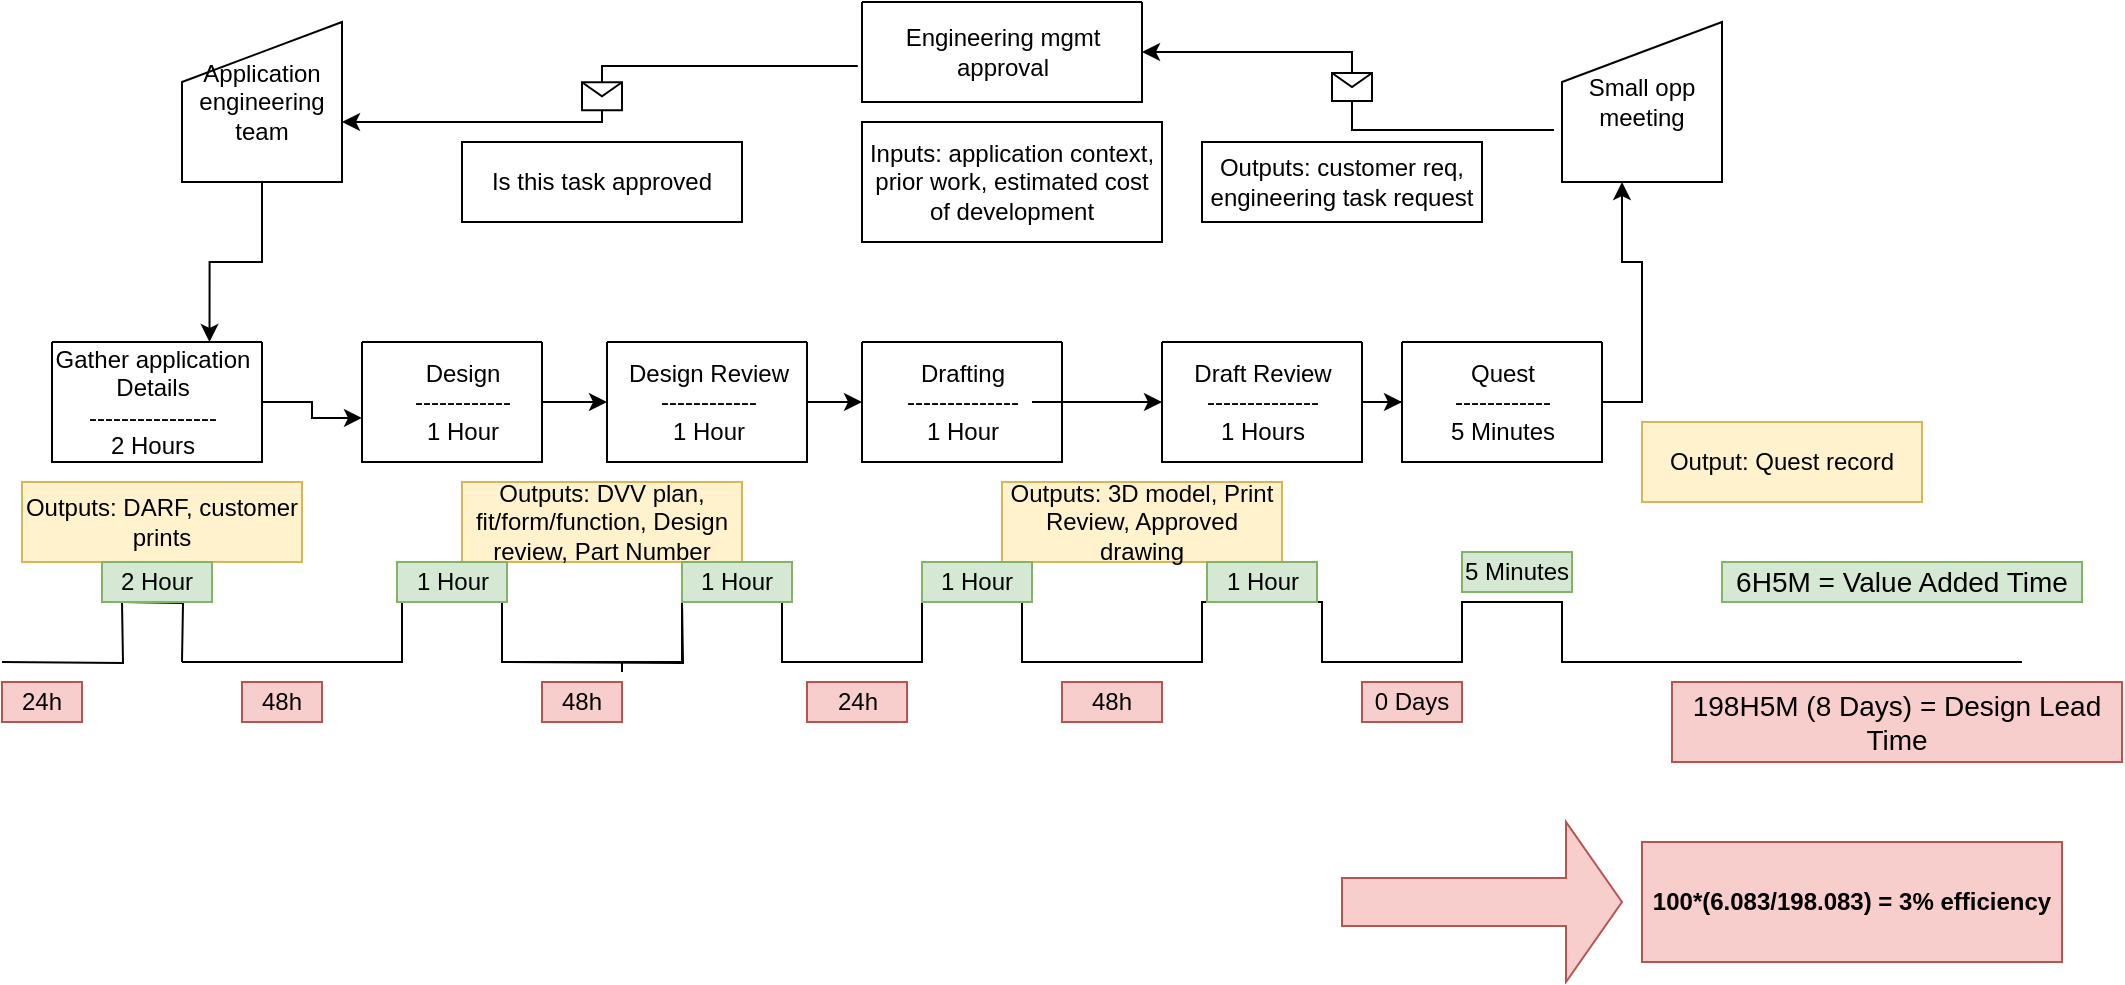 <mxfile version="14.6.10" type="github">
  <diagram name="Page-1" id="74e2e168-ea6b-b213-b513-2b3c1d86103e">
    <mxGraphModel dx="1422" dy="794" grid="1" gridSize="10" guides="1" tooltips="1" connect="1" arrows="1" fold="1" page="1" pageScale="1" pageWidth="1100" pageHeight="850" background="#ffffff" math="0" shadow="0">
      <root>
        <mxCell id="0" />
        <mxCell id="1" parent="0" />
        <mxCell id="sC4Jd4DD6s7zSVHqPO5d-1" value="Small opp meeting" style="shape=manualInput;whiteSpace=wrap;html=1;" vertex="1" parent="1">
          <mxGeometry x="810" y="120" width="80" height="80" as="geometry" />
        </mxCell>
        <mxCell id="sC4Jd4DD6s7zSVHqPO5d-63" style="edgeStyle=orthogonalEdgeStyle;rounded=0;orthogonalLoop=1;jettySize=auto;html=1;entryX=0.75;entryY=0;entryDx=0;entryDy=0;" edge="1" parent="1" source="sC4Jd4DD6s7zSVHqPO5d-2" target="sC4Jd4DD6s7zSVHqPO5d-10">
          <mxGeometry relative="1" as="geometry" />
        </mxCell>
        <mxCell id="sC4Jd4DD6s7zSVHqPO5d-2" value="Application engineering team" style="shape=manualInput;whiteSpace=wrap;html=1;" vertex="1" parent="1">
          <mxGeometry x="120" y="120" width="80" height="80" as="geometry" />
        </mxCell>
        <mxCell id="sC4Jd4DD6s7zSVHqPO5d-3" value="" style="swimlane;startSize=0;" vertex="1" parent="1">
          <mxGeometry x="460" y="110" width="140" height="50" as="geometry" />
        </mxCell>
        <mxCell id="sC4Jd4DD6s7zSVHqPO5d-4" value="Engineering mgmt&lt;br&gt;approval" style="text;html=1;align=center;verticalAlign=middle;resizable=0;points=[];autosize=1;strokeColor=none;" vertex="1" parent="sC4Jd4DD6s7zSVHqPO5d-3">
          <mxGeometry x="15" y="10" width="110" height="30" as="geometry" />
        </mxCell>
        <mxCell id="sC4Jd4DD6s7zSVHqPO5d-6" value="" style="endArrow=classic;html=1;rounded=0;edgeStyle=orthogonalEdgeStyle;exitX=-0.05;exitY=0.675;exitDx=0;exitDy=0;exitPerimeter=0;entryX=1;entryY=0.5;entryDx=0;entryDy=0;" edge="1" parent="1" source="sC4Jd4DD6s7zSVHqPO5d-1" target="sC4Jd4DD6s7zSVHqPO5d-3">
          <mxGeometry relative="1" as="geometry">
            <mxPoint x="500" y="340" as="sourcePoint" />
            <mxPoint x="600" y="340" as="targetPoint" />
          </mxGeometry>
        </mxCell>
        <mxCell id="sC4Jd4DD6s7zSVHqPO5d-7" value="" style="shape=message;html=1;outlineConnect=0;" vertex="1" parent="sC4Jd4DD6s7zSVHqPO5d-6">
          <mxGeometry width="20" height="14" relative="1" as="geometry">
            <mxPoint x="-10" y="-7" as="offset" />
          </mxGeometry>
        </mxCell>
        <mxCell id="sC4Jd4DD6s7zSVHqPO5d-8" value="" style="endArrow=classic;html=1;rounded=0;edgeStyle=orthogonalEdgeStyle;exitX=-0.015;exitY=0.64;exitDx=0;exitDy=0;exitPerimeter=0;entryX=1;entryY=0.625;entryDx=0;entryDy=0;entryPerimeter=0;" edge="1" parent="1" source="sC4Jd4DD6s7zSVHqPO5d-3" target="sC4Jd4DD6s7zSVHqPO5d-2">
          <mxGeometry relative="1" as="geometry">
            <mxPoint x="816" y="184" as="sourcePoint" />
            <mxPoint x="600" y="145" as="targetPoint" />
          </mxGeometry>
        </mxCell>
        <mxCell id="sC4Jd4DD6s7zSVHqPO5d-9" value="" style="shape=message;html=1;outlineConnect=0;" vertex="1" parent="sC4Jd4DD6s7zSVHqPO5d-8">
          <mxGeometry width="20" height="14" relative="1" as="geometry">
            <mxPoint x="-10" y="-7" as="offset" />
          </mxGeometry>
        </mxCell>
        <mxCell id="sC4Jd4DD6s7zSVHqPO5d-10" value="" style="swimlane;startSize=0;" vertex="1" parent="1">
          <mxGeometry x="55" y="280" width="105" height="60" as="geometry" />
        </mxCell>
        <mxCell id="sC4Jd4DD6s7zSVHqPO5d-11" value="Gather application&lt;br&gt;Details&lt;br&gt;----------------&lt;br&gt;2 Hours" style="text;html=1;align=center;verticalAlign=middle;resizable=0;points=[];autosize=1;strokeColor=none;" vertex="1" parent="sC4Jd4DD6s7zSVHqPO5d-10">
          <mxGeometry x="-5" width="110" height="60" as="geometry" />
        </mxCell>
        <mxCell id="sC4Jd4DD6s7zSVHqPO5d-60" style="edgeStyle=orthogonalEdgeStyle;rounded=0;orthogonalLoop=1;jettySize=auto;html=1;" edge="1" parent="1" source="sC4Jd4DD6s7zSVHqPO5d-12" target="sC4Jd4DD6s7zSVHqPO5d-56">
          <mxGeometry relative="1" as="geometry" />
        </mxCell>
        <mxCell id="sC4Jd4DD6s7zSVHqPO5d-12" value="" style="swimlane;startSize=0;" vertex="1" parent="1">
          <mxGeometry x="210" y="280" width="90" height="60" as="geometry">
            <mxRectangle x="210" y="280" width="50" height="40" as="alternateBounds" />
          </mxGeometry>
        </mxCell>
        <mxCell id="sC4Jd4DD6s7zSVHqPO5d-13" value="Design&lt;br&gt;------------&lt;br&gt;1 Hour" style="text;html=1;align=center;verticalAlign=middle;resizable=0;points=[];autosize=1;strokeColor=none;" vertex="1" parent="sC4Jd4DD6s7zSVHqPO5d-12">
          <mxGeometry x="20" y="5" width="60" height="50" as="geometry" />
        </mxCell>
        <mxCell id="sC4Jd4DD6s7zSVHqPO5d-14" value="" style="swimlane;startSize=0;" vertex="1" parent="1">
          <mxGeometry x="460" y="280" width="100" height="60" as="geometry" />
        </mxCell>
        <mxCell id="sC4Jd4DD6s7zSVHqPO5d-15" value="Drafting&lt;br&gt;--------------&lt;br&gt;1 Hour" style="text;html=1;align=center;verticalAlign=middle;resizable=0;points=[];autosize=1;strokeColor=none;" vertex="1" parent="sC4Jd4DD6s7zSVHqPO5d-14">
          <mxGeometry x="15" y="5" width="70" height="50" as="geometry" />
        </mxCell>
        <mxCell id="sC4Jd4DD6s7zSVHqPO5d-30" style="edgeStyle=orthogonalEdgeStyle;rounded=0;orthogonalLoop=1;jettySize=auto;html=1;exitX=1;exitY=0.5;exitDx=0;exitDy=0;entryX=0.375;entryY=1;entryDx=0;entryDy=0;entryPerimeter=0;" edge="1" parent="1" source="sC4Jd4DD6s7zSVHqPO5d-16" target="sC4Jd4DD6s7zSVHqPO5d-1">
          <mxGeometry relative="1" as="geometry" />
        </mxCell>
        <mxCell id="sC4Jd4DD6s7zSVHqPO5d-16" value="" style="swimlane;startSize=0;" vertex="1" parent="1">
          <mxGeometry x="730" y="280" width="100" height="60" as="geometry" />
        </mxCell>
        <mxCell id="sC4Jd4DD6s7zSVHqPO5d-17" value="Quest&lt;br&gt;------------&lt;br&gt;5 Minutes" style="text;html=1;align=center;verticalAlign=middle;resizable=0;points=[];autosize=1;strokeColor=none;" vertex="1" parent="sC4Jd4DD6s7zSVHqPO5d-16">
          <mxGeometry x="15" y="5" width="70" height="50" as="geometry" />
        </mxCell>
        <mxCell id="sC4Jd4DD6s7zSVHqPO5d-18" value="Outputs: customer req, engineering task request" style="rounded=0;whiteSpace=wrap;html=1;" vertex="1" parent="1">
          <mxGeometry x="630" y="180" width="140" height="40" as="geometry" />
        </mxCell>
        <mxCell id="sC4Jd4DD6s7zSVHqPO5d-19" value="Inputs: application context, prior work, estimated cost of development" style="rounded=0;whiteSpace=wrap;html=1;" vertex="1" parent="1">
          <mxGeometry x="460" y="170" width="150" height="60" as="geometry" />
        </mxCell>
        <mxCell id="sC4Jd4DD6s7zSVHqPO5d-20" value="Is this task approved" style="rounded=0;whiteSpace=wrap;html=1;" vertex="1" parent="1">
          <mxGeometry x="260" y="180" width="140" height="40" as="geometry" />
        </mxCell>
        <mxCell id="sC4Jd4DD6s7zSVHqPO5d-22" value="Outputs: DARF, customer prints" style="rounded=0;whiteSpace=wrap;html=1;fillColor=#fff2cc;strokeColor=#d6b656;" vertex="1" parent="1">
          <mxGeometry x="40" y="350" width="140" height="40" as="geometry" />
        </mxCell>
        <mxCell id="sC4Jd4DD6s7zSVHqPO5d-24" value="Outputs: DVV plan, fit/form/function, Design review, Part Number" style="rounded=0;whiteSpace=wrap;html=1;fillColor=#fff2cc;strokeColor=#d6b656;" vertex="1" parent="1">
          <mxGeometry x="260" y="350" width="140" height="40" as="geometry" />
        </mxCell>
        <mxCell id="sC4Jd4DD6s7zSVHqPO5d-27" value="Outputs: 3D model, Print Review, Approved drawing" style="rounded=0;whiteSpace=wrap;html=1;fillColor=#fff2cc;strokeColor=#d6b656;" vertex="1" parent="1">
          <mxGeometry x="530" y="350" width="140" height="40" as="geometry" />
        </mxCell>
        <mxCell id="sC4Jd4DD6s7zSVHqPO5d-29" value="Output: Quest record" style="rounded=0;whiteSpace=wrap;html=1;fillColor=#fff2cc;strokeColor=#d6b656;" vertex="1" parent="1">
          <mxGeometry x="850" y="320" width="140" height="40" as="geometry" />
        </mxCell>
        <mxCell id="sC4Jd4DD6s7zSVHqPO5d-38" value="" style="endArrow=none;html=1;rounded=0;edgeStyle=orthogonalEdgeStyle;" edge="1" parent="1">
          <mxGeometry width="50" height="50" relative="1" as="geometry">
            <mxPoint x="460" y="440" as="sourcePoint" />
            <mxPoint x="540" y="410" as="targetPoint" />
            <Array as="points">
              <mxPoint x="490" y="440" />
              <mxPoint x="490" y="410" />
            </Array>
          </mxGeometry>
        </mxCell>
        <mxCell id="sC4Jd4DD6s7zSVHqPO5d-39" value="" style="endArrow=none;html=1;rounded=0;edgeStyle=orthogonalEdgeStyle;" edge="1" parent="1">
          <mxGeometry width="50" height="50" relative="1" as="geometry">
            <mxPoint x="540" y="410" as="sourcePoint" />
            <mxPoint x="600" y="440" as="targetPoint" />
            <Array as="points">
              <mxPoint x="540" y="410" />
              <mxPoint x="540" y="440" />
            </Array>
          </mxGeometry>
        </mxCell>
        <mxCell id="sC4Jd4DD6s7zSVHqPO5d-40" value="" style="endArrow=none;html=1;rounded=0;edgeStyle=orthogonalEdgeStyle;" edge="1" parent="1">
          <mxGeometry width="50" height="50" relative="1" as="geometry">
            <mxPoint x="600" y="440" as="sourcePoint" />
            <mxPoint x="680" y="410" as="targetPoint" />
            <Array as="points">
              <mxPoint x="630" y="440" />
              <mxPoint x="630" y="410" />
            </Array>
          </mxGeometry>
        </mxCell>
        <mxCell id="sC4Jd4DD6s7zSVHqPO5d-44" value="198H5M (8 Days) = Design Lead Time" style="text;html=1;strokeColor=#b85450;fillColor=#f8cecc;align=center;verticalAlign=middle;whiteSpace=wrap;rounded=0;fontSize=14;" vertex="1" parent="1">
          <mxGeometry x="865" y="450" width="225" height="40" as="geometry" />
        </mxCell>
        <mxCell id="sC4Jd4DD6s7zSVHqPO5d-45" value="6H5M = Value Added Time" style="text;html=1;strokeColor=#82b366;fillColor=#d5e8d4;align=center;verticalAlign=middle;whiteSpace=wrap;rounded=0;fontSize=14;" vertex="1" parent="1">
          <mxGeometry x="890" y="390" width="180" height="20" as="geometry" />
        </mxCell>
        <mxCell id="sC4Jd4DD6s7zSVHqPO5d-50" value="24h" style="text;html=1;strokeColor=#b85450;fillColor=#f8cecc;align=center;verticalAlign=middle;whiteSpace=wrap;rounded=0;" vertex="1" parent="1">
          <mxGeometry x="432.5" y="450" width="50" height="20" as="geometry" />
        </mxCell>
        <mxCell id="sC4Jd4DD6s7zSVHqPO5d-51" value="48h" style="text;html=1;strokeColor=#b85450;fillColor=#f8cecc;align=center;verticalAlign=middle;whiteSpace=wrap;rounded=0;" vertex="1" parent="1">
          <mxGeometry x="560" y="450" width="50" height="20" as="geometry" />
        </mxCell>
        <mxCell id="sC4Jd4DD6s7zSVHqPO5d-52" value="0 Days" style="text;html=1;strokeColor=#b85450;fillColor=#f8cecc;align=center;verticalAlign=middle;whiteSpace=wrap;rounded=0;" vertex="1" parent="1">
          <mxGeometry x="710" y="450" width="50" height="20" as="geometry" />
        </mxCell>
        <mxCell id="sC4Jd4DD6s7zSVHqPO5d-59" style="edgeStyle=orthogonalEdgeStyle;rounded=0;orthogonalLoop=1;jettySize=auto;html=1;entryX=0;entryY=0.633;entryDx=0;entryDy=0;entryPerimeter=0;" edge="1" parent="1" source="sC4Jd4DD6s7zSVHqPO5d-11" target="sC4Jd4DD6s7zSVHqPO5d-12">
          <mxGeometry relative="1" as="geometry" />
        </mxCell>
        <mxCell id="sC4Jd4DD6s7zSVHqPO5d-55" value="" style="swimlane;startSize=0;" vertex="1" parent="1">
          <mxGeometry x="332.5" y="280" width="100" height="60" as="geometry" />
        </mxCell>
        <mxCell id="sC4Jd4DD6s7zSVHqPO5d-56" value="Design Review&lt;br&gt;------------&lt;br&gt;1 Hour" style="text;html=1;align=center;verticalAlign=middle;resizable=0;points=[];autosize=1;strokeColor=none;" vertex="1" parent="sC4Jd4DD6s7zSVHqPO5d-55">
          <mxGeometry y="5" width="100" height="50" as="geometry" />
        </mxCell>
        <mxCell id="sC4Jd4DD6s7zSVHqPO5d-65" style="edgeStyle=orthogonalEdgeStyle;rounded=0;orthogonalLoop=1;jettySize=auto;html=1;entryX=0;entryY=0.5;entryDx=0;entryDy=0;" edge="1" parent="1" source="sC4Jd4DD6s7zSVHqPO5d-57" target="sC4Jd4DD6s7zSVHqPO5d-16">
          <mxGeometry relative="1" as="geometry" />
        </mxCell>
        <mxCell id="sC4Jd4DD6s7zSVHqPO5d-57" value="" style="swimlane;startSize=0;" vertex="1" parent="1">
          <mxGeometry x="610" y="280" width="100" height="60" as="geometry" />
        </mxCell>
        <mxCell id="sC4Jd4DD6s7zSVHqPO5d-58" value="Draft Review&lt;br&gt;--------------&lt;br&gt;1 Hours" style="text;html=1;align=center;verticalAlign=middle;resizable=0;points=[];autosize=1;strokeColor=none;" vertex="1" parent="sC4Jd4DD6s7zSVHqPO5d-57">
          <mxGeometry x="10" y="5" width="80" height="50" as="geometry" />
        </mxCell>
        <mxCell id="sC4Jd4DD6s7zSVHqPO5d-62" style="edgeStyle=orthogonalEdgeStyle;rounded=0;orthogonalLoop=1;jettySize=auto;html=1;entryX=0;entryY=0.5;entryDx=0;entryDy=0;" edge="1" parent="1" source="sC4Jd4DD6s7zSVHqPO5d-56" target="sC4Jd4DD6s7zSVHqPO5d-14">
          <mxGeometry relative="1" as="geometry" />
        </mxCell>
        <mxCell id="sC4Jd4DD6s7zSVHqPO5d-64" style="edgeStyle=orthogonalEdgeStyle;rounded=0;orthogonalLoop=1;jettySize=auto;html=1;entryX=0;entryY=0.5;entryDx=0;entryDy=0;" edge="1" parent="1" source="sC4Jd4DD6s7zSVHqPO5d-15" target="sC4Jd4DD6s7zSVHqPO5d-57">
          <mxGeometry relative="1" as="geometry" />
        </mxCell>
        <mxCell id="sC4Jd4DD6s7zSVHqPO5d-66" value="" style="endArrow=none;html=1;rounded=0;edgeStyle=orthogonalEdgeStyle;" edge="1" parent="1">
          <mxGeometry width="50" height="50" relative="1" as="geometry">
            <mxPoint x="30" y="440" as="sourcePoint" />
            <mxPoint x="90" y="410" as="targetPoint" />
          </mxGeometry>
        </mxCell>
        <mxCell id="sC4Jd4DD6s7zSVHqPO5d-67" value="" style="endArrow=none;html=1;rounded=0;edgeStyle=orthogonalEdgeStyle;" edge="1" parent="1">
          <mxGeometry width="50" height="50" relative="1" as="geometry">
            <mxPoint x="90" y="410" as="sourcePoint" />
            <mxPoint x="120" y="440" as="targetPoint" />
          </mxGeometry>
        </mxCell>
        <mxCell id="sC4Jd4DD6s7zSVHqPO5d-68" value="" style="endArrow=none;html=1;rounded=0;edgeStyle=orthogonalEdgeStyle;" edge="1" parent="1">
          <mxGeometry width="50" height="50" relative="1" as="geometry">
            <mxPoint x="120" y="440" as="sourcePoint" />
            <mxPoint x="280" y="410" as="targetPoint" />
            <Array as="points">
              <mxPoint x="230" y="440" />
              <mxPoint x="230" y="410" />
            </Array>
          </mxGeometry>
        </mxCell>
        <mxCell id="sC4Jd4DD6s7zSVHqPO5d-72" value="24h" style="text;html=1;strokeColor=#b85450;fillColor=#f8cecc;align=center;verticalAlign=middle;whiteSpace=wrap;rounded=0;" vertex="1" parent="1">
          <mxGeometry x="30" y="450" width="40" height="20" as="geometry" />
        </mxCell>
        <mxCell id="sC4Jd4DD6s7zSVHqPO5d-74" value="48h" style="text;html=1;strokeColor=#b85450;fillColor=#f8cecc;align=center;verticalAlign=middle;whiteSpace=wrap;rounded=0;" vertex="1" parent="1">
          <mxGeometry x="150" y="450" width="40" height="20" as="geometry" />
        </mxCell>
        <mxCell id="sC4Jd4DD6s7zSVHqPO5d-75" value="" style="endArrow=none;html=1;rounded=0;edgeStyle=orthogonalEdgeStyle;" edge="1" parent="1">
          <mxGeometry width="50" height="50" relative="1" as="geometry">
            <mxPoint x="280" y="410" as="sourcePoint" />
            <mxPoint x="340" y="440" as="targetPoint" />
            <Array as="points">
              <mxPoint x="280" y="420" />
              <mxPoint x="280" y="450" />
            </Array>
          </mxGeometry>
        </mxCell>
        <mxCell id="sC4Jd4DD6s7zSVHqPO5d-76" value="48h" style="text;html=1;strokeColor=#b85450;fillColor=#f8cecc;align=center;verticalAlign=middle;whiteSpace=wrap;rounded=0;" vertex="1" parent="1">
          <mxGeometry x="300" y="450" width="40" height="20" as="geometry" />
        </mxCell>
        <mxCell id="sC4Jd4DD6s7zSVHqPO5d-77" value="" style="endArrow=none;html=1;rounded=0;edgeStyle=orthogonalEdgeStyle;" edge="1" parent="1">
          <mxGeometry width="50" height="50" relative="1" as="geometry">
            <mxPoint x="280" y="440" as="sourcePoint" />
            <mxPoint x="370" y="410" as="targetPoint" />
          </mxGeometry>
        </mxCell>
        <mxCell id="sC4Jd4DD6s7zSVHqPO5d-78" value="" style="endArrow=none;html=1;rounded=0;edgeStyle=orthogonalEdgeStyle;" edge="1" parent="1">
          <mxGeometry width="50" height="50" relative="1" as="geometry">
            <mxPoint x="420" y="410" as="sourcePoint" />
            <mxPoint x="480" y="440" as="targetPoint" />
            <Array as="points">
              <mxPoint x="420" y="420" />
              <mxPoint x="420" y="450" />
            </Array>
          </mxGeometry>
        </mxCell>
        <mxCell id="sC4Jd4DD6s7zSVHqPO5d-79" value="" style="endArrow=none;html=1;rounded=0;edgeStyle=orthogonalEdgeStyle;" edge="1" parent="1">
          <mxGeometry width="50" height="50" relative="1" as="geometry">
            <mxPoint x="760" y="440" as="sourcePoint" />
            <mxPoint x="680" y="410" as="targetPoint" />
            <Array as="points">
              <mxPoint x="690" y="440" />
              <mxPoint x="690" y="410" />
            </Array>
          </mxGeometry>
        </mxCell>
        <mxCell id="sC4Jd4DD6s7zSVHqPO5d-80" value="" style="endArrow=none;html=1;rounded=0;edgeStyle=orthogonalEdgeStyle;" edge="1" parent="1">
          <mxGeometry width="50" height="50" relative="1" as="geometry">
            <mxPoint x="730" y="440" as="sourcePoint" />
            <mxPoint x="810" y="410" as="targetPoint" />
            <Array as="points">
              <mxPoint x="760" y="440" />
              <mxPoint x="760" y="410" />
            </Array>
          </mxGeometry>
        </mxCell>
        <mxCell id="sC4Jd4DD6s7zSVHqPO5d-83" value="" style="endArrow=none;html=1;rounded=0;edgeStyle=orthogonalEdgeStyle;" edge="1" parent="1">
          <mxGeometry width="50" height="50" relative="1" as="geometry">
            <mxPoint x="1040" y="440" as="sourcePoint" />
            <mxPoint x="800" y="410" as="targetPoint" />
            <Array as="points">
              <mxPoint x="1040" y="440" />
              <mxPoint x="810" y="440" />
              <mxPoint x="810" y="410" />
            </Array>
          </mxGeometry>
        </mxCell>
        <mxCell id="sC4Jd4DD6s7zSVHqPO5d-84" value="&lt;b&gt;100*(6.083/198.083) = 3% efficiency&lt;/b&gt;" style="rounded=0;whiteSpace=wrap;html=1;fillColor=#f8cecc;strokeColor=#b85450;" vertex="1" parent="1">
          <mxGeometry x="850" y="530" width="210" height="60" as="geometry" />
        </mxCell>
        <mxCell id="sC4Jd4DD6s7zSVHqPO5d-85" value="" style="endArrow=none;html=1;rounded=0;edgeStyle=orthogonalEdgeStyle;" edge="1" parent="1">
          <mxGeometry width="50" height="50" relative="1" as="geometry">
            <mxPoint x="340" y="445" as="sourcePoint" />
            <mxPoint x="420" y="415" as="targetPoint" />
            <Array as="points">
              <mxPoint x="340" y="440" />
              <mxPoint x="370" y="440" />
              <mxPoint x="370" y="410" />
              <mxPoint x="420" y="410" />
            </Array>
          </mxGeometry>
        </mxCell>
        <mxCell id="sC4Jd4DD6s7zSVHqPO5d-86" value="5 Minutes" style="text;html=1;strokeColor=#82b366;fillColor=#d5e8d4;align=center;verticalAlign=middle;whiteSpace=wrap;rounded=0;" vertex="1" parent="1">
          <mxGeometry x="760" y="385" width="55" height="20" as="geometry" />
        </mxCell>
        <mxCell id="sC4Jd4DD6s7zSVHqPO5d-89" value="1 Hour" style="text;html=1;strokeColor=#82b366;fillColor=#d5e8d4;align=center;verticalAlign=middle;whiteSpace=wrap;rounded=0;" vertex="1" parent="1">
          <mxGeometry x="632.5" y="390" width="55" height="20" as="geometry" />
        </mxCell>
        <mxCell id="sC4Jd4DD6s7zSVHqPO5d-90" value="1 Hour" style="text;html=1;strokeColor=#82b366;fillColor=#d5e8d4;align=center;verticalAlign=middle;whiteSpace=wrap;rounded=0;" vertex="1" parent="1">
          <mxGeometry x="490" y="390" width="55" height="20" as="geometry" />
        </mxCell>
        <mxCell id="sC4Jd4DD6s7zSVHqPO5d-91" value="1 Hour" style="text;html=1;strokeColor=#82b366;fillColor=#d5e8d4;align=center;verticalAlign=middle;whiteSpace=wrap;rounded=0;" vertex="1" parent="1">
          <mxGeometry x="370" y="390" width="55" height="20" as="geometry" />
        </mxCell>
        <mxCell id="sC4Jd4DD6s7zSVHqPO5d-92" value="1 Hour" style="text;html=1;strokeColor=#82b366;fillColor=#d5e8d4;align=center;verticalAlign=middle;whiteSpace=wrap;rounded=0;" vertex="1" parent="1">
          <mxGeometry x="227.5" y="390" width="55" height="20" as="geometry" />
        </mxCell>
        <mxCell id="sC4Jd4DD6s7zSVHqPO5d-93" value="2 Hour" style="text;html=1;strokeColor=#82b366;fillColor=#d5e8d4;align=center;verticalAlign=middle;whiteSpace=wrap;rounded=0;" vertex="1" parent="1">
          <mxGeometry x="80" y="390" width="55" height="20" as="geometry" />
        </mxCell>
        <mxCell id="sC4Jd4DD6s7zSVHqPO5d-94" value="" style="shape=singleArrow;whiteSpace=wrap;html=1;fillColor=#f8cecc;strokeColor=#b85450;" vertex="1" parent="1">
          <mxGeometry x="700" y="520" width="140" height="80" as="geometry" />
        </mxCell>
      </root>
    </mxGraphModel>
  </diagram>
</mxfile>
